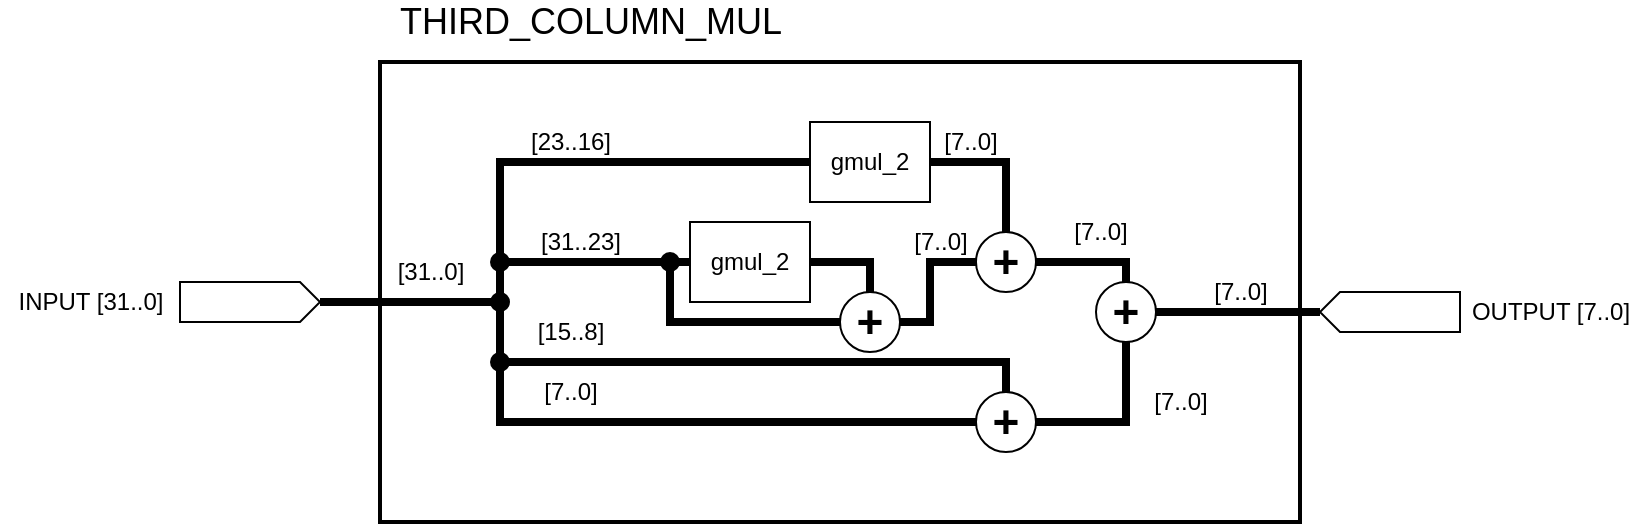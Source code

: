 <mxfile version="14.7.0" type="device"><diagram id="nxi70G3vwU5UI-3ck4f9" name="Page-1"><mxGraphModel dx="599" dy="332" grid="1" gridSize="10" guides="1" tooltips="1" connect="1" arrows="1" fold="1" page="1" pageScale="1" pageWidth="100000" pageHeight="100000" math="0" shadow="0"><root><mxCell id="0"/><mxCell id="1" parent="0"/><mxCell id="-p7BGx-_k2VSQ6olGn66-33" value="" style="rounded=0;whiteSpace=wrap;html=1;fillColor=none;strokeWidth=2;" parent="1" vertex="1"><mxGeometry x="1220" y="840" width="460" height="230" as="geometry"/></mxCell><mxCell id="-p7BGx-_k2VSQ6olGn66-1" value="" style="shape=mxgraph.arrows2.arrow;verticalLabelPosition=bottom;shadow=0;dashed=0;align=center;html=1;verticalAlign=top;strokeWidth=1;dy=0;dx=10;notch=0;" parent="1" vertex="1"><mxGeometry x="1120" y="950" width="70" height="20" as="geometry"/></mxCell><mxCell id="-p7BGx-_k2VSQ6olGn66-2" value="INPUT [31..0]" style="text;html=1;align=center;verticalAlign=middle;resizable=0;points=[];autosize=1;strokeColor=none;" parent="1" vertex="1"><mxGeometry x="1030" y="950" width="90" height="20" as="geometry"/></mxCell><mxCell id="-p7BGx-_k2VSQ6olGn66-3" value="" style="endArrow=none;html=1;exitX=1;exitY=0.5;exitDx=0;exitDy=0;exitPerimeter=0;strokeWidth=4;" parent="1" source="-p7BGx-_k2VSQ6olGn66-1" edge="1"><mxGeometry width="50" height="50" relative="1" as="geometry"><mxPoint x="1170" y="960" as="sourcePoint"/><mxPoint x="1280" y="960" as="targetPoint"/></mxGeometry></mxCell><mxCell id="-p7BGx-_k2VSQ6olGn66-4" value="" style="endArrow=none;html=1;strokeWidth=4;entryX=0;entryY=0.5;entryDx=0;entryDy=0;" parent="1" target="-p7BGx-_k2VSQ6olGn66-9" edge="1"><mxGeometry width="50" height="50" relative="1" as="geometry"><mxPoint x="1280" y="890" as="sourcePoint"/><mxPoint x="1370" y="900" as="targetPoint"/></mxGeometry></mxCell><mxCell id="-p7BGx-_k2VSQ6olGn66-5" value="" style="endArrow=none;html=1;exitX=1;exitY=0.5;exitDx=0;exitDy=0;exitPerimeter=0;strokeWidth=4;entryX=0;entryY=0.5;entryDx=0;entryDy=0;" parent="1" target="-p7BGx-_k2VSQ6olGn66-10" edge="1"><mxGeometry width="50" height="50" relative="1" as="geometry"><mxPoint x="1280" y="940" as="sourcePoint"/><mxPoint x="1370" y="940" as="targetPoint"/></mxGeometry></mxCell><mxCell id="-p7BGx-_k2VSQ6olGn66-6" value="" style="endArrow=none;html=1;strokeWidth=4;entryX=0.5;entryY=0;entryDx=0;entryDy=0;rounded=0;" parent="1" target="-p7BGx-_k2VSQ6olGn66-14" edge="1"><mxGeometry width="50" height="50" relative="1" as="geometry"><mxPoint x="1280" y="990" as="sourcePoint"/><mxPoint x="1370" y="980" as="targetPoint"/><Array as="points"><mxPoint x="1533" y="990"/></Array></mxGeometry></mxCell><mxCell id="-p7BGx-_k2VSQ6olGn66-7" value="" style="endArrow=none;html=1;exitX=1;exitY=0.5;exitDx=0;exitDy=0;exitPerimeter=0;strokeWidth=4;entryX=0;entryY=0.5;entryDx=0;entryDy=0;" parent="1" target="-p7BGx-_k2VSQ6olGn66-14" edge="1"><mxGeometry width="50" height="50" relative="1" as="geometry"><mxPoint x="1280" y="1020" as="sourcePoint"/><mxPoint x="1370" y="1020" as="targetPoint"/></mxGeometry></mxCell><mxCell id="-p7BGx-_k2VSQ6olGn66-8" value="" style="endArrow=none;html=1;strokeWidth=4;" parent="1" edge="1"><mxGeometry width="50" height="50" relative="1" as="geometry"><mxPoint x="1280" y="1022" as="sourcePoint"/><mxPoint x="1280" y="888" as="targetPoint"/></mxGeometry></mxCell><mxCell id="-p7BGx-_k2VSQ6olGn66-9" value="gmul_2" style="rounded=0;whiteSpace=wrap;html=1;" parent="1" vertex="1"><mxGeometry x="1435" y="870" width="60" height="40" as="geometry"/></mxCell><mxCell id="-p7BGx-_k2VSQ6olGn66-10" value="gmul_2" style="rounded=0;whiteSpace=wrap;html=1;" parent="1" vertex="1"><mxGeometry x="1375" y="920" width="60" height="40" as="geometry"/></mxCell><mxCell id="-p7BGx-_k2VSQ6olGn66-11" value="&lt;font style=&quot;font-size: 23px&quot;&gt;&lt;b&gt;+&lt;/b&gt;&lt;/font&gt;" style="ellipse;whiteSpace=wrap;html=1;aspect=fixed;" parent="1" vertex="1"><mxGeometry x="1518" y="925" width="30" height="30" as="geometry"/></mxCell><mxCell id="-p7BGx-_k2VSQ6olGn66-12" value="" style="endArrow=none;html=1;strokeWidth=4;entryX=0.5;entryY=0;entryDx=0;entryDy=0;exitX=1;exitY=0.5;exitDx=0;exitDy=0;rounded=0;" parent="1" source="-p7BGx-_k2VSQ6olGn66-9" target="-p7BGx-_k2VSQ6olGn66-11" edge="1"><mxGeometry width="50" height="50" relative="1" as="geometry"><mxPoint x="1455" y="960" as="sourcePoint"/><mxPoint x="1505" y="910" as="targetPoint"/><Array as="points"><mxPoint x="1533" y="890"/></Array></mxGeometry></mxCell><mxCell id="-p7BGx-_k2VSQ6olGn66-13" value="" style="endArrow=none;html=1;strokeWidth=4;entryX=0.5;entryY=0;entryDx=0;entryDy=0;exitX=1;exitY=0.5;exitDx=0;exitDy=0;rounded=0;" parent="1" source="-p7BGx-_k2VSQ6olGn66-10" target="-p7BGx-_k2VSQ6olGn66-24" edge="1"><mxGeometry width="50" height="50" relative="1" as="geometry"><mxPoint x="1455" y="960" as="sourcePoint"/><mxPoint x="1505" y="910" as="targetPoint"/><Array as="points"><mxPoint x="1465" y="940"/></Array></mxGeometry></mxCell><mxCell id="-p7BGx-_k2VSQ6olGn66-14" value="&lt;font style=&quot;font-size: 23px&quot;&gt;&lt;b&gt;+&lt;/b&gt;&lt;/font&gt;" style="ellipse;whiteSpace=wrap;html=1;aspect=fixed;" parent="1" vertex="1"><mxGeometry x="1518" y="1005" width="30" height="30" as="geometry"/></mxCell><mxCell id="-p7BGx-_k2VSQ6olGn66-15" value="&lt;font style=&quot;font-size: 23px&quot;&gt;&lt;b&gt;+&lt;/b&gt;&lt;/font&gt;" style="ellipse;whiteSpace=wrap;html=1;aspect=fixed;" parent="1" vertex="1"><mxGeometry x="1578" y="950" width="30" height="30" as="geometry"/></mxCell><mxCell id="-p7BGx-_k2VSQ6olGn66-16" value="" style="endArrow=none;html=1;strokeWidth=4;entryX=0.5;entryY=0;entryDx=0;entryDy=0;exitX=1;exitY=0.5;exitDx=0;exitDy=0;rounded=0;" parent="1" source="-p7BGx-_k2VSQ6olGn66-11" target="-p7BGx-_k2VSQ6olGn66-15" edge="1"><mxGeometry width="50" height="50" relative="1" as="geometry"><mxPoint x="1478" y="990" as="sourcePoint"/><mxPoint x="1528" y="940" as="targetPoint"/><Array as="points"><mxPoint x="1593" y="940"/></Array></mxGeometry></mxCell><mxCell id="-p7BGx-_k2VSQ6olGn66-17" value="" style="endArrow=none;html=1;strokeWidth=4;entryX=0.5;entryY=1;entryDx=0;entryDy=0;exitX=1;exitY=0.5;exitDx=0;exitDy=0;rounded=0;" parent="1" source="-p7BGx-_k2VSQ6olGn66-14" target="-p7BGx-_k2VSQ6olGn66-15" edge="1"><mxGeometry width="50" height="50" relative="1" as="geometry"><mxPoint x="1478" y="990" as="sourcePoint"/><mxPoint x="1528" y="940" as="targetPoint"/><Array as="points"><mxPoint x="1593" y="1020"/></Array></mxGeometry></mxCell><mxCell id="-p7BGx-_k2VSQ6olGn66-23" value="" style="endArrow=none;html=1;strokeWidth=4;entryX=1;entryY=0.5;entryDx=0;entryDy=0;entryPerimeter=0;exitX=1;exitY=0.5;exitDx=0;exitDy=0;" parent="1" source="-p7BGx-_k2VSQ6olGn66-15" target="-p7BGx-_k2VSQ6olGn66-27" edge="1"><mxGeometry width="50" height="50" relative="1" as="geometry"><mxPoint x="1630" y="965" as="sourcePoint"/><mxPoint x="1633" y="964.66" as="targetPoint"/></mxGeometry></mxCell><mxCell id="-p7BGx-_k2VSQ6olGn66-24" value="&lt;font style=&quot;font-size: 23px&quot;&gt;&lt;b&gt;+&lt;/b&gt;&lt;/font&gt;" style="ellipse;whiteSpace=wrap;html=1;aspect=fixed;" parent="1" vertex="1"><mxGeometry x="1450" y="955" width="30" height="30" as="geometry"/></mxCell><mxCell id="-p7BGx-_k2VSQ6olGn66-25" value="" style="endArrow=none;html=1;strokeWidth=4;entryX=0;entryY=0.5;entryDx=0;entryDy=0;rounded=0;" parent="1" target="-p7BGx-_k2VSQ6olGn66-24" edge="1"><mxGeometry width="50" height="50" relative="1" as="geometry"><mxPoint x="1365" y="940" as="sourcePoint"/><mxPoint x="1425" y="950" as="targetPoint"/><Array as="points"><mxPoint x="1365" y="970"/></Array></mxGeometry></mxCell><mxCell id="-p7BGx-_k2VSQ6olGn66-26" value="" style="endArrow=none;html=1;strokeWidth=4;entryX=0;entryY=0.5;entryDx=0;entryDy=0;exitX=1;exitY=0.5;exitDx=0;exitDy=0;rounded=0;" parent="1" source="-p7BGx-_k2VSQ6olGn66-24" target="-p7BGx-_k2VSQ6olGn66-11" edge="1"><mxGeometry width="50" height="50" relative="1" as="geometry"><mxPoint x="1385" y="980" as="sourcePoint"/><mxPoint x="1435" y="930" as="targetPoint"/><Array as="points"><mxPoint x="1495" y="970"/><mxPoint x="1495" y="940"/></Array></mxGeometry></mxCell><mxCell id="-p7BGx-_k2VSQ6olGn66-27" value="" style="shape=mxgraph.arrows2.arrow;verticalLabelPosition=bottom;shadow=0;dashed=0;align=center;html=1;verticalAlign=top;strokeWidth=1;dy=0;dx=10;notch=0;flipH=1;" parent="1" vertex="1"><mxGeometry x="1690" y="955" width="70" height="20" as="geometry"/></mxCell><mxCell id="-p7BGx-_k2VSQ6olGn66-28" value="OUTPUT [7..0]" style="text;html=1;align=center;verticalAlign=middle;resizable=0;points=[];autosize=1;strokeColor=none;" parent="1" vertex="1"><mxGeometry x="1760" y="955" width="90" height="20" as="geometry"/></mxCell><mxCell id="-p7BGx-_k2VSQ6olGn66-29" value="" style="ellipse;whiteSpace=wrap;html=1;aspect=fixed;strokeColor=none;fillColor=#000000;" parent="1" vertex="1"><mxGeometry x="1275" y="955" width="10" height="10" as="geometry"/></mxCell><mxCell id="-p7BGx-_k2VSQ6olGn66-30" value="" style="ellipse;whiteSpace=wrap;html=1;aspect=fixed;strokeColor=none;fillColor=#000000;" parent="1" vertex="1"><mxGeometry x="1360" y="935" width="10" height="10" as="geometry"/></mxCell><mxCell id="-p7BGx-_k2VSQ6olGn66-31" value="" style="ellipse;whiteSpace=wrap;html=1;aspect=fixed;strokeColor=none;fillColor=#000000;" parent="1" vertex="1"><mxGeometry x="1275" y="985" width="10" height="10" as="geometry"/></mxCell><mxCell id="-p7BGx-_k2VSQ6olGn66-32" value="" style="ellipse;whiteSpace=wrap;html=1;aspect=fixed;strokeColor=none;fillColor=#000000;" parent="1" vertex="1"><mxGeometry x="1275" y="935" width="10" height="10" as="geometry"/></mxCell><mxCell id="-p7BGx-_k2VSQ6olGn66-35" value="&lt;font style=&quot;font-size: 18px&quot;&gt;THIRD_COLUMN_MUL&lt;/font&gt;" style="text;html=1;align=center;verticalAlign=middle;resizable=0;points=[];autosize=1;strokeColor=none;" parent="1" vertex="1"><mxGeometry x="1220" y="810" width="210" height="20" as="geometry"/></mxCell><mxCell id="-p7BGx-_k2VSQ6olGn66-36" value="[31..0]" style="text;html=1;align=center;verticalAlign=middle;resizable=0;points=[];autosize=1;strokeColor=none;" parent="1" vertex="1"><mxGeometry x="1220" y="935" width="50" height="20" as="geometry"/></mxCell><mxCell id="-p7BGx-_k2VSQ6olGn66-38" value="[7..0]" style="text;html=1;align=center;verticalAlign=middle;resizable=0;points=[];autosize=1;strokeColor=none;" parent="1" vertex="1"><mxGeometry x="1295" y="995" width="40" height="20" as="geometry"/></mxCell><mxCell id="-p7BGx-_k2VSQ6olGn66-39" value="[15..8]" style="text;html=1;align=center;verticalAlign=middle;resizable=0;points=[];autosize=1;strokeColor=none;" parent="1" vertex="1"><mxGeometry x="1290" y="965" width="50" height="20" as="geometry"/></mxCell><mxCell id="-p7BGx-_k2VSQ6olGn66-40" value="[23..16]" style="text;html=1;align=center;verticalAlign=middle;resizable=0;points=[];autosize=1;strokeColor=none;" parent="1" vertex="1"><mxGeometry x="1285" y="870" width="60" height="20" as="geometry"/></mxCell><mxCell id="-p7BGx-_k2VSQ6olGn66-41" value="[31..23]" style="text;html=1;align=center;verticalAlign=middle;resizable=0;points=[];autosize=1;strokeColor=none;" parent="1" vertex="1"><mxGeometry x="1290" y="920" width="60" height="20" as="geometry"/></mxCell><mxCell id="-p7BGx-_k2VSQ6olGn66-42" value="[7..0]" style="text;html=1;align=center;verticalAlign=middle;resizable=0;points=[];autosize=1;strokeColor=none;" parent="1" vertex="1"><mxGeometry x="1630" y="945" width="40" height="20" as="geometry"/></mxCell><mxCell id="-p7BGx-_k2VSQ6olGn66-43" value="[7..0]" style="text;html=1;align=center;verticalAlign=middle;resizable=0;points=[];autosize=1;strokeColor=none;" parent="1" vertex="1"><mxGeometry x="1560" y="915" width="40" height="20" as="geometry"/></mxCell><mxCell id="-p7BGx-_k2VSQ6olGn66-44" value="[7..0]" style="text;html=1;align=center;verticalAlign=middle;resizable=0;points=[];autosize=1;strokeColor=none;" parent="1" vertex="1"><mxGeometry x="1600" y="1000" width="40" height="20" as="geometry"/></mxCell><mxCell id="-p7BGx-_k2VSQ6olGn66-45" value="[7..0]" style="text;html=1;align=center;verticalAlign=middle;resizable=0;points=[];autosize=1;strokeColor=none;" parent="1" vertex="1"><mxGeometry x="1495" y="870" width="40" height="20" as="geometry"/></mxCell><mxCell id="-p7BGx-_k2VSQ6olGn66-46" value="[7..0]" style="text;html=1;align=center;verticalAlign=middle;resizable=0;points=[];autosize=1;strokeColor=none;" parent="1" vertex="1"><mxGeometry x="1480" y="920" width="40" height="20" as="geometry"/></mxCell></root></mxGraphModel></diagram></mxfile>